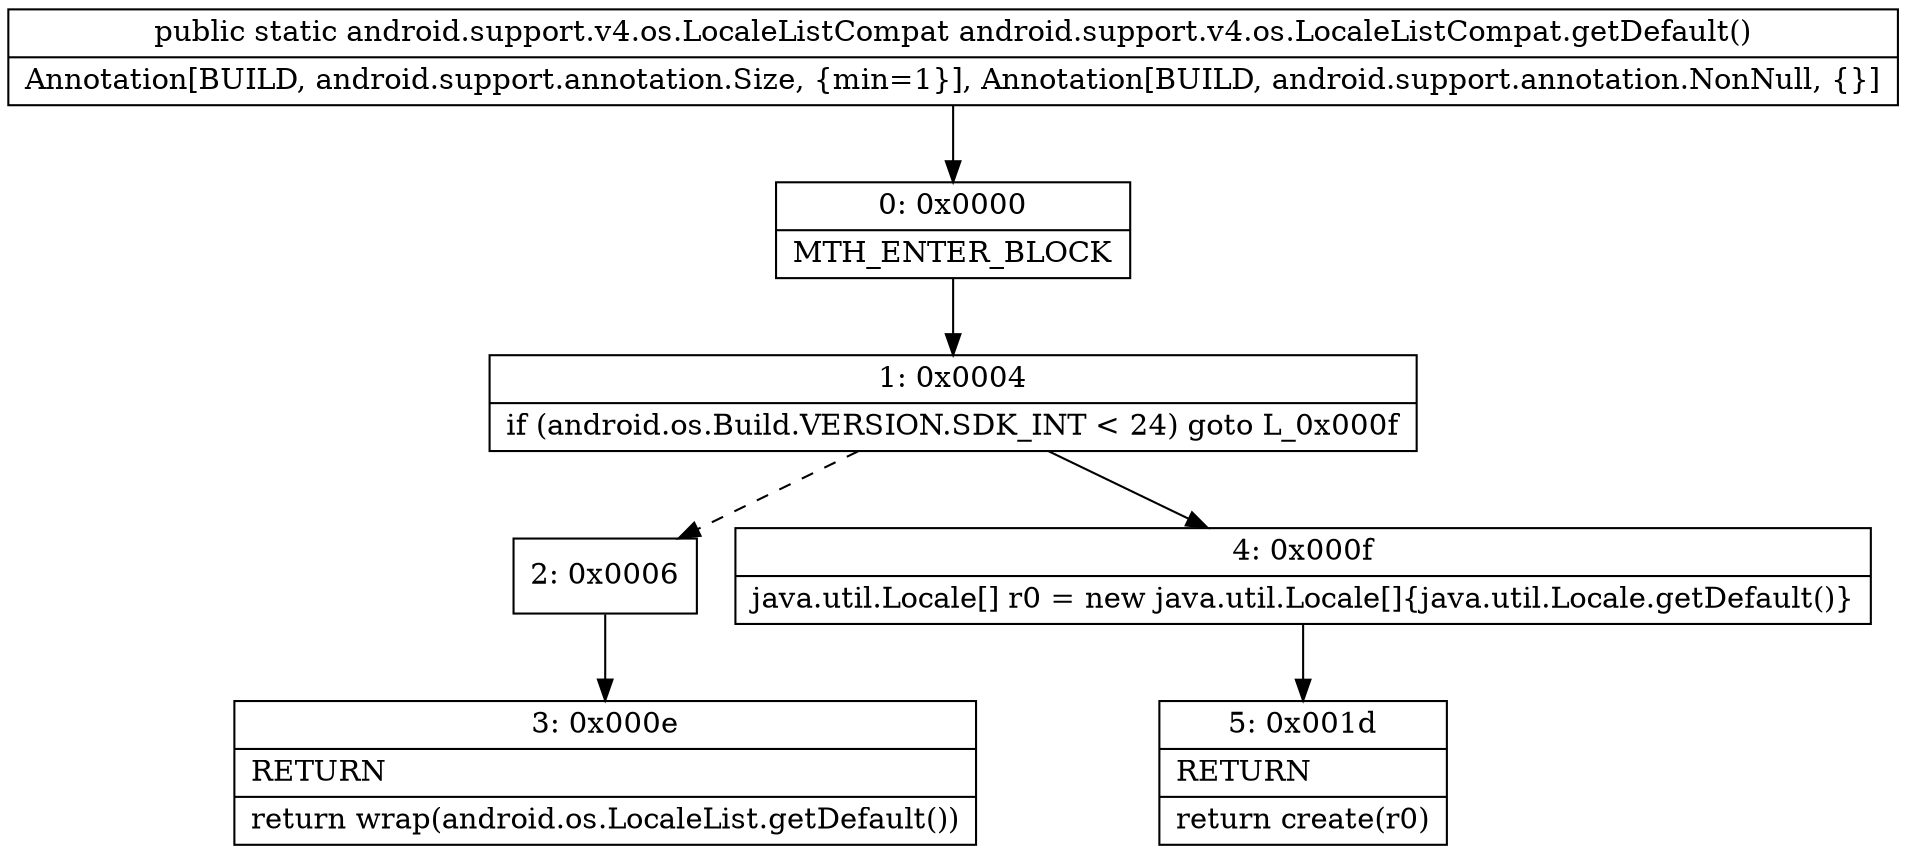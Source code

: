 digraph "CFG forandroid.support.v4.os.LocaleListCompat.getDefault()Landroid\/support\/v4\/os\/LocaleListCompat;" {
Node_0 [shape=record,label="{0\:\ 0x0000|MTH_ENTER_BLOCK\l}"];
Node_1 [shape=record,label="{1\:\ 0x0004|if (android.os.Build.VERSION.SDK_INT \< 24) goto L_0x000f\l}"];
Node_2 [shape=record,label="{2\:\ 0x0006}"];
Node_3 [shape=record,label="{3\:\ 0x000e|RETURN\l|return wrap(android.os.LocaleList.getDefault())\l}"];
Node_4 [shape=record,label="{4\:\ 0x000f|java.util.Locale[] r0 = new java.util.Locale[]\{java.util.Locale.getDefault()\}\l}"];
Node_5 [shape=record,label="{5\:\ 0x001d|RETURN\l|return create(r0)\l}"];
MethodNode[shape=record,label="{public static android.support.v4.os.LocaleListCompat android.support.v4.os.LocaleListCompat.getDefault()  | Annotation[BUILD, android.support.annotation.Size, \{min=1\}], Annotation[BUILD, android.support.annotation.NonNull, \{\}]\l}"];
MethodNode -> Node_0;
Node_0 -> Node_1;
Node_1 -> Node_2[style=dashed];
Node_1 -> Node_4;
Node_2 -> Node_3;
Node_4 -> Node_5;
}

